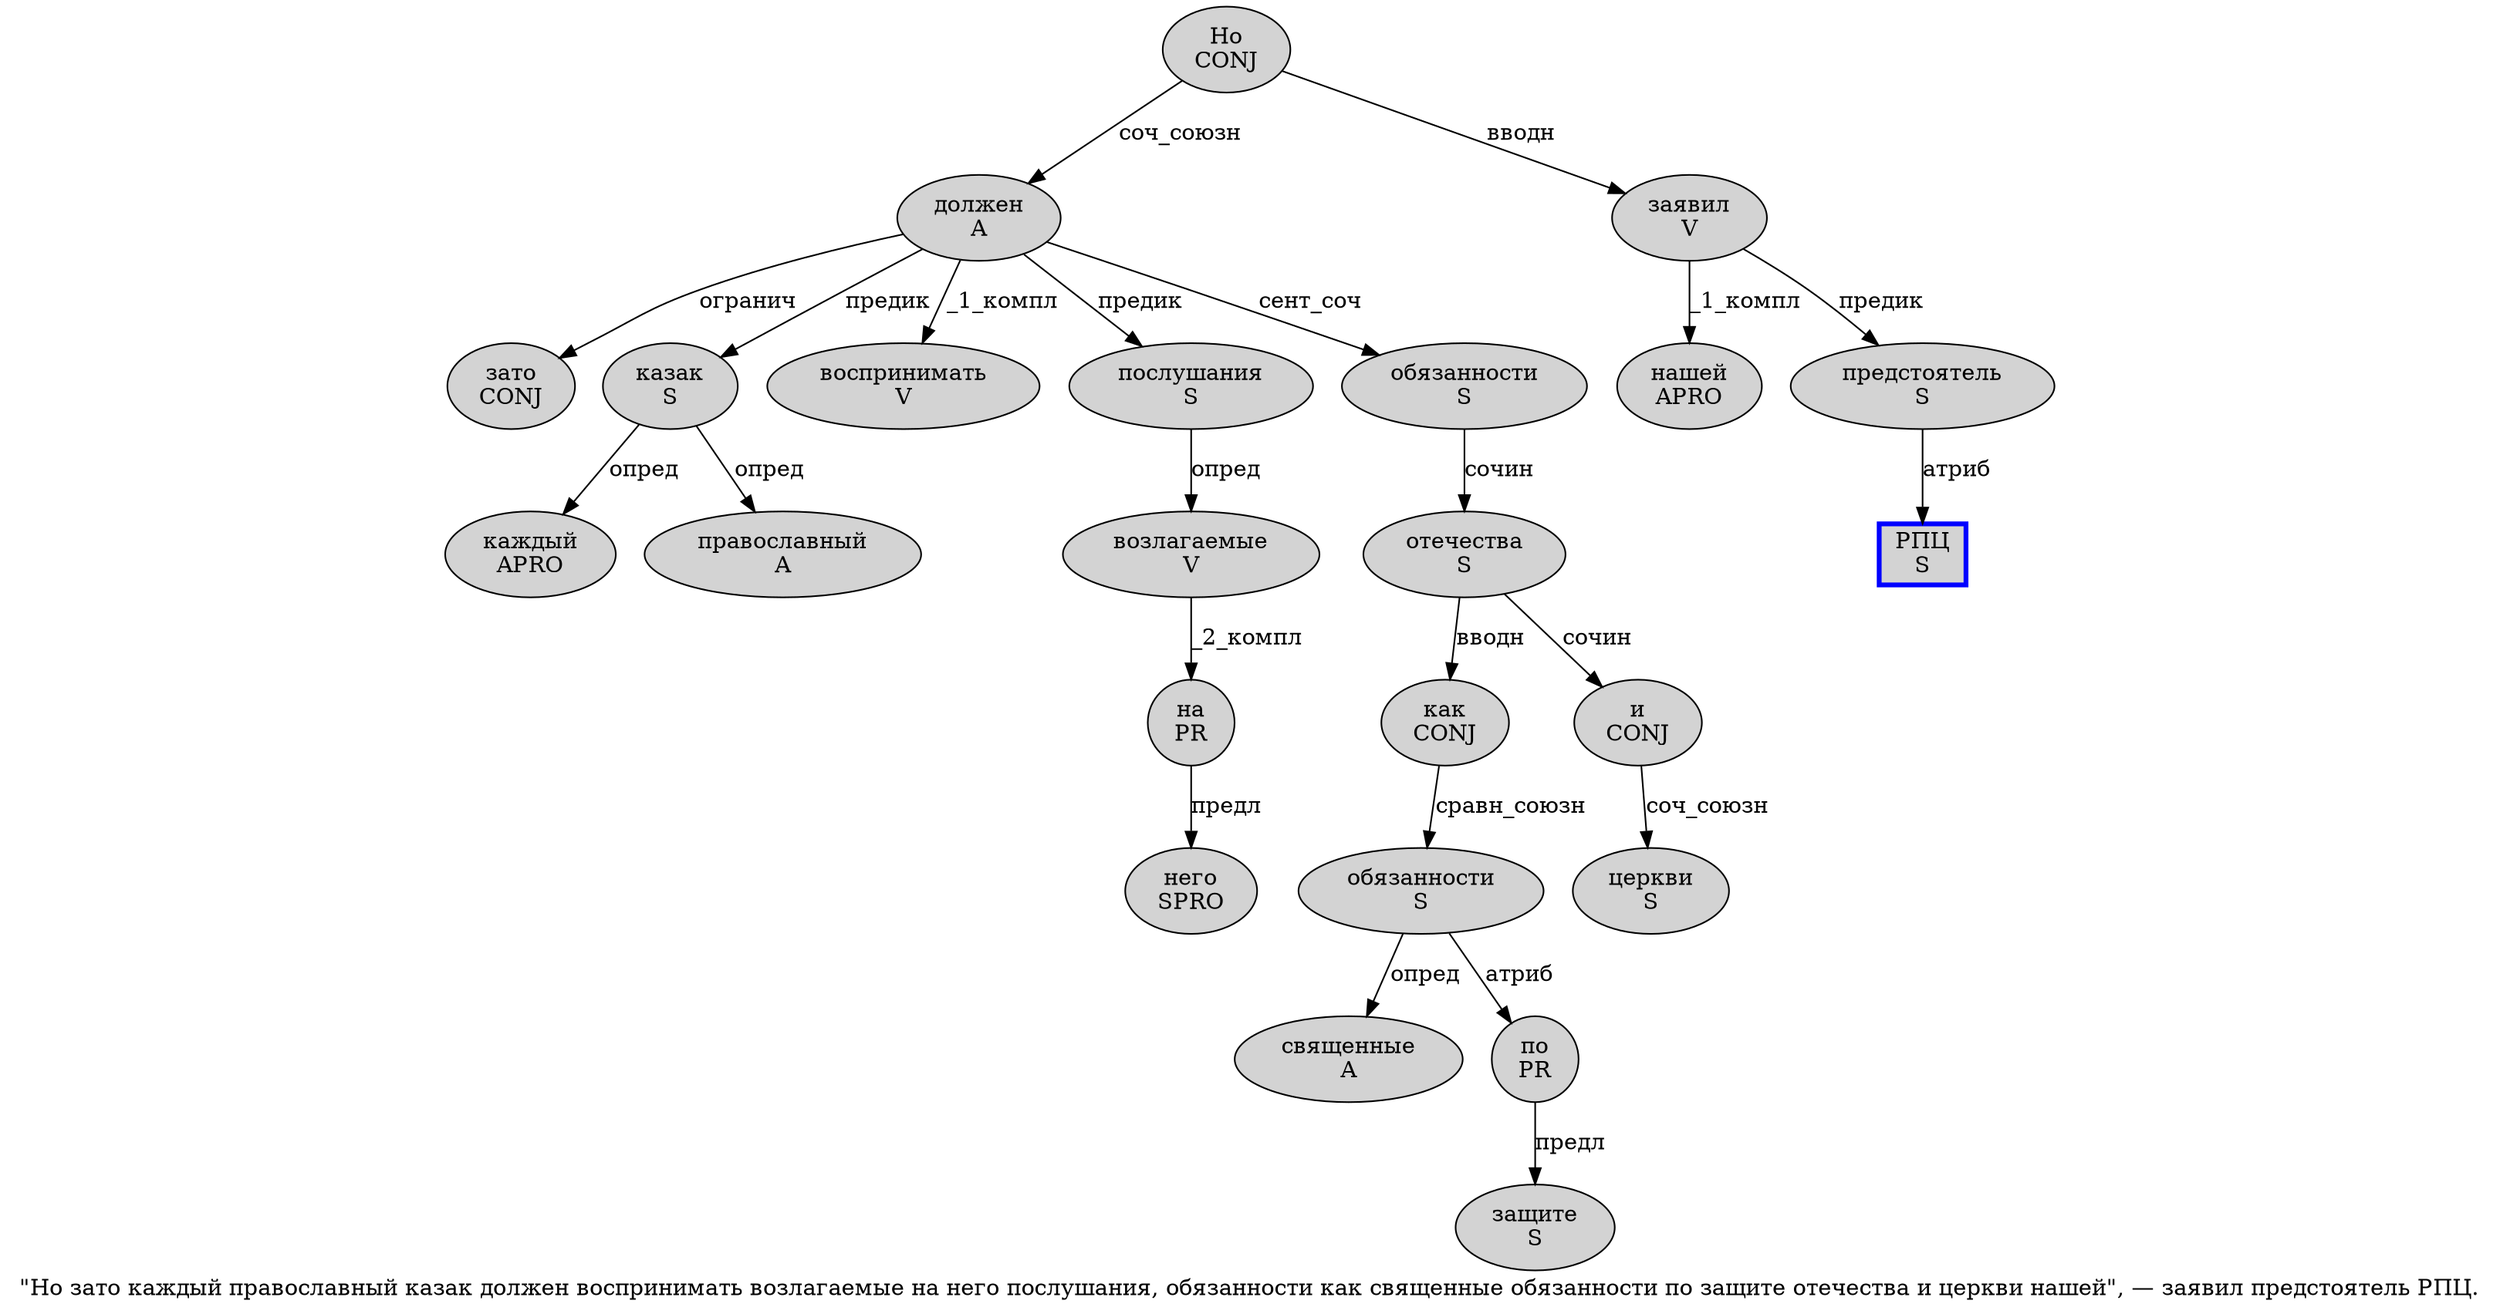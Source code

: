 digraph SENTENCE_1660 {
	graph [label="\"Но зато каждый православный казак должен воспринимать возлагаемые на него послушания, обязанности как священные обязанности по защите отечества и церкви нашей\", — заявил предстоятель РПЦ.
"]
	node [style=filled]
		1 [label="Но
CONJ" color="" fillcolor=lightgray penwidth=1 shape=ellipse]
		2 [label="зато
CONJ" color="" fillcolor=lightgray penwidth=1 shape=ellipse]
		3 [label="каждый
APRO" color="" fillcolor=lightgray penwidth=1 shape=ellipse]
		4 [label="православный
A" color="" fillcolor=lightgray penwidth=1 shape=ellipse]
		5 [label="казак
S" color="" fillcolor=lightgray penwidth=1 shape=ellipse]
		6 [label="должен
A" color="" fillcolor=lightgray penwidth=1 shape=ellipse]
		7 [label="воспринимать
V" color="" fillcolor=lightgray penwidth=1 shape=ellipse]
		8 [label="возлагаемые
V" color="" fillcolor=lightgray penwidth=1 shape=ellipse]
		9 [label="на
PR" color="" fillcolor=lightgray penwidth=1 shape=ellipse]
		10 [label="него
SPRO" color="" fillcolor=lightgray penwidth=1 shape=ellipse]
		11 [label="послушания
S" color="" fillcolor=lightgray penwidth=1 shape=ellipse]
		13 [label="обязанности
S" color="" fillcolor=lightgray penwidth=1 shape=ellipse]
		14 [label="как
CONJ" color="" fillcolor=lightgray penwidth=1 shape=ellipse]
		15 [label="священные
A" color="" fillcolor=lightgray penwidth=1 shape=ellipse]
		16 [label="обязанности
S" color="" fillcolor=lightgray penwidth=1 shape=ellipse]
		17 [label="по
PR" color="" fillcolor=lightgray penwidth=1 shape=ellipse]
		18 [label="защите
S" color="" fillcolor=lightgray penwidth=1 shape=ellipse]
		19 [label="отечества
S" color="" fillcolor=lightgray penwidth=1 shape=ellipse]
		20 [label="и
CONJ" color="" fillcolor=lightgray penwidth=1 shape=ellipse]
		21 [label="церкви
S" color="" fillcolor=lightgray penwidth=1 shape=ellipse]
		22 [label="нашей
APRO" color="" fillcolor=lightgray penwidth=1 shape=ellipse]
		26 [label="заявил
V" color="" fillcolor=lightgray penwidth=1 shape=ellipse]
		27 [label="предстоятель
S" color="" fillcolor=lightgray penwidth=1 shape=ellipse]
		28 [label="РПЦ
S" color=blue fillcolor=lightgray penwidth=3 shape=box]
			16 -> 15 [label="опред"]
			16 -> 17 [label="атриб"]
			20 -> 21 [label="соч_союзн"]
			14 -> 16 [label="сравн_союзн"]
			9 -> 10 [label="предл"]
			8 -> 9 [label="_2_компл"]
			27 -> 28 [label="атриб"]
			13 -> 19 [label="сочин"]
			19 -> 14 [label="вводн"]
			19 -> 20 [label="сочин"]
			17 -> 18 [label="предл"]
			1 -> 6 [label="соч_союзн"]
			1 -> 26 [label="вводн"]
			11 -> 8 [label="опред"]
			5 -> 3 [label="опред"]
			5 -> 4 [label="опред"]
			26 -> 22 [label="_1_компл"]
			26 -> 27 [label="предик"]
			6 -> 2 [label="огранич"]
			6 -> 5 [label="предик"]
			6 -> 7 [label="_1_компл"]
			6 -> 11 [label="предик"]
			6 -> 13 [label="сент_соч"]
}